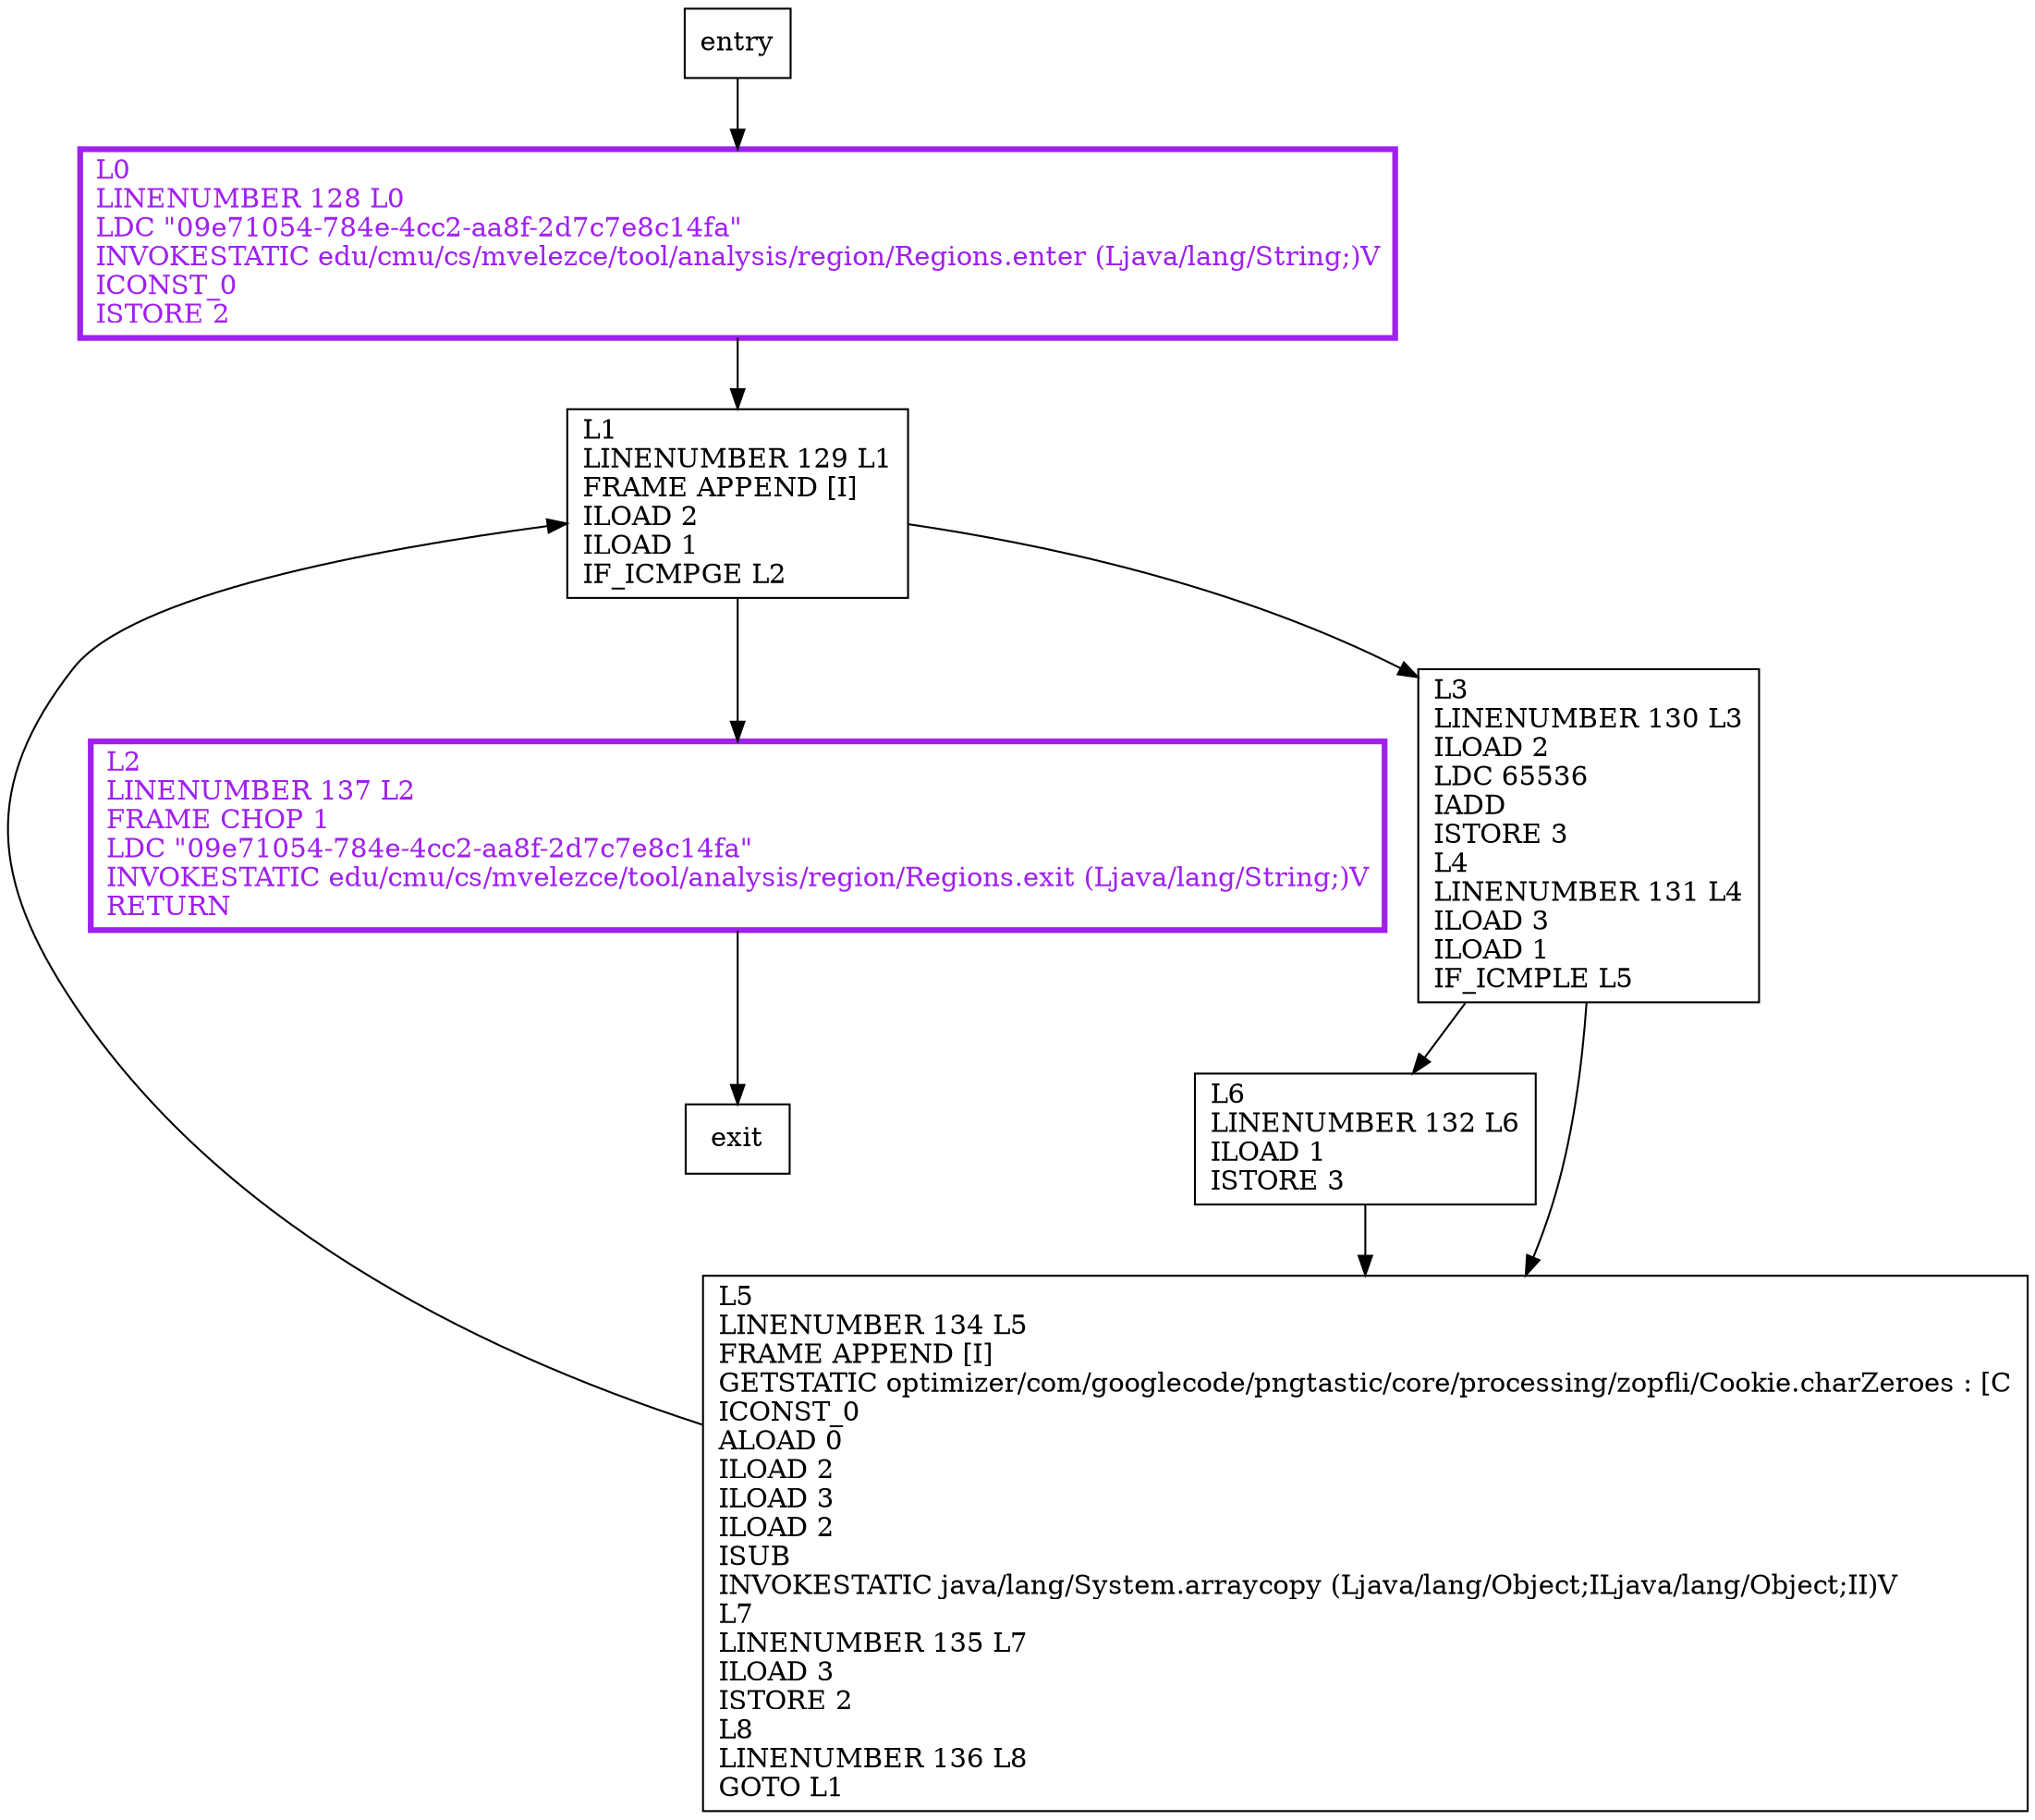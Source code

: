 digraph fill0 {
node [shape=record];
1360518503 [label="L2\lLINENUMBER 137 L2\lFRAME CHOP 1\lLDC \"09e71054-784e-4cc2-aa8f-2d7c7e8c14fa\"\lINVOKESTATIC edu/cmu/cs/mvelezce/tool/analysis/region/Regions.exit (Ljava/lang/String;)V\lRETURN\l"];
1541708640 [label="L3\lLINENUMBER 130 L3\lILOAD 2\lLDC 65536\lIADD\lISTORE 3\lL4\lLINENUMBER 131 L4\lILOAD 3\lILOAD 1\lIF_ICMPLE L5\l"];
1987360300 [label="L6\lLINENUMBER 132 L6\lILOAD 1\lISTORE 3\l"];
691098155 [label="L5\lLINENUMBER 134 L5\lFRAME APPEND [I]\lGETSTATIC optimizer/com/googlecode/pngtastic/core/processing/zopfli/Cookie.charZeroes : [C\lICONST_0\lALOAD 0\lILOAD 2\lILOAD 3\lILOAD 2\lISUB\lINVOKESTATIC java/lang/System.arraycopy (Ljava/lang/Object;ILjava/lang/Object;II)V\lL7\lLINENUMBER 135 L7\lILOAD 3\lISTORE 2\lL8\lLINENUMBER 136 L8\lGOTO L1\l"];
1581267786 [label="L0\lLINENUMBER 128 L0\lLDC \"09e71054-784e-4cc2-aa8f-2d7c7e8c14fa\"\lINVOKESTATIC edu/cmu/cs/mvelezce/tool/analysis/region/Regions.enter (Ljava/lang/String;)V\lICONST_0\lISTORE 2\l"];
434610528 [label="L1\lLINENUMBER 129 L1\lFRAME APPEND [I]\lILOAD 2\lILOAD 1\lIF_ICMPGE L2\l"];
entry;
exit;
1360518503 -> exit;
entry -> 1581267786;
1541708640 -> 1987360300;
1541708640 -> 691098155;
1987360300 -> 691098155;
691098155 -> 434610528;
1581267786 -> 434610528;
434610528 -> 1360518503;
434610528 -> 1541708640;
1360518503[fontcolor="purple", penwidth=3, color="purple"];
1581267786[fontcolor="purple", penwidth=3, color="purple"];
}
